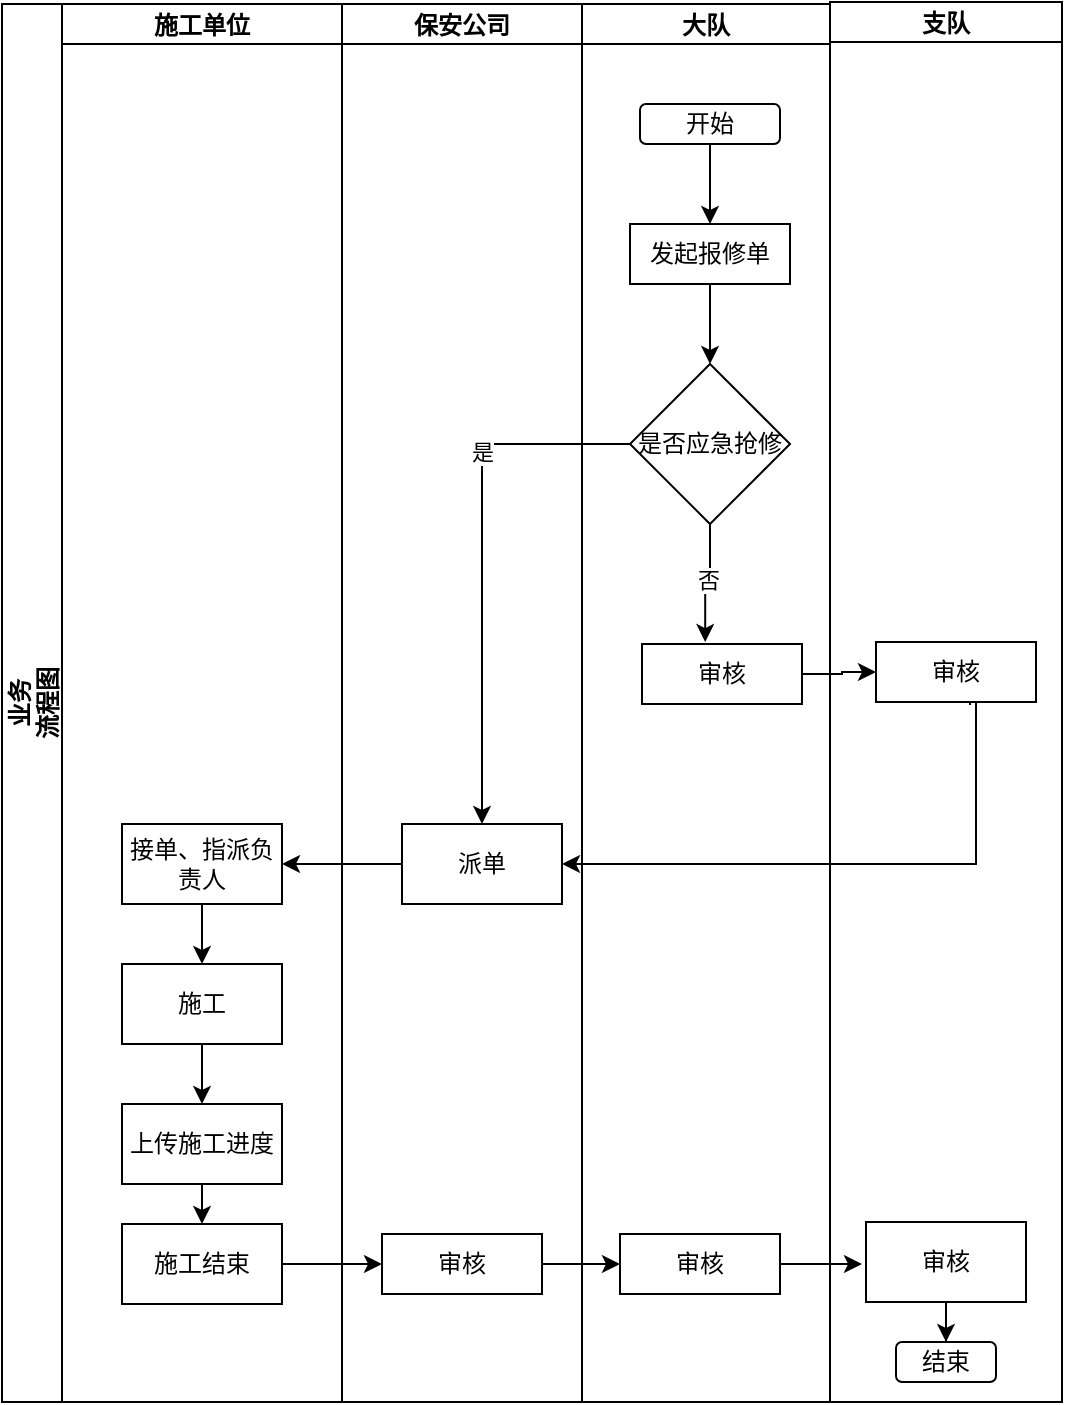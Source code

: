 <mxfile version="21.1.4" type="github">
  <diagram name="第 1 页" id="1-NrpkV6FgpOHMMqy2pU">
    <mxGraphModel dx="2074" dy="1163" grid="1" gridSize="10" guides="1" tooltips="1" connect="1" arrows="1" fold="1" page="1" pageScale="1" pageWidth="827" pageHeight="1169" math="0" shadow="0">
      <root>
        <mxCell id="0" />
        <mxCell id="1" parent="0" />
        <mxCell id="qtXOKEnL0lzx3GWqz_FI-1" value="业务&#xa;流程图" style="swimlane;childLayout=stackLayout;resizeParent=1;resizeParentMax=0;startSize=30;horizontal=0;horizontalStack=1;" parent="1" vertex="1">
          <mxGeometry x="100" y="231" width="414" height="699" as="geometry">
            <mxRectangle x="110" y="230" width="40" height="60" as="alternateBounds" />
          </mxGeometry>
        </mxCell>
        <mxCell id="qtXOKEnL0lzx3GWqz_FI-2" value="施工单位" style="swimlane;startSize=20;" parent="qtXOKEnL0lzx3GWqz_FI-1" vertex="1">
          <mxGeometry x="30" width="140" height="699" as="geometry" />
        </mxCell>
        <mxCell id="qtXOKEnL0lzx3GWqz_FI-27" style="edgeStyle=orthogonalEdgeStyle;rounded=0;orthogonalLoop=1;jettySize=auto;html=1;exitX=0.5;exitY=1;exitDx=0;exitDy=0;entryX=0.5;entryY=0;entryDx=0;entryDy=0;" parent="qtXOKEnL0lzx3GWqz_FI-2" source="qtXOKEnL0lzx3GWqz_FI-19" target="qtXOKEnL0lzx3GWqz_FI-20" edge="1">
          <mxGeometry relative="1" as="geometry" />
        </mxCell>
        <mxCell id="qtXOKEnL0lzx3GWqz_FI-19" value="接单、指派负责人" style="rounded=0;whiteSpace=wrap;html=1;" parent="qtXOKEnL0lzx3GWqz_FI-2" vertex="1">
          <mxGeometry x="30" y="410" width="80" height="40" as="geometry" />
        </mxCell>
        <mxCell id="qtXOKEnL0lzx3GWqz_FI-28" style="edgeStyle=orthogonalEdgeStyle;rounded=0;orthogonalLoop=1;jettySize=auto;html=1;exitX=0.5;exitY=1;exitDx=0;exitDy=0;entryX=0.5;entryY=0;entryDx=0;entryDy=0;" parent="qtXOKEnL0lzx3GWqz_FI-2" source="qtXOKEnL0lzx3GWqz_FI-20" target="qtXOKEnL0lzx3GWqz_FI-21" edge="1">
          <mxGeometry relative="1" as="geometry" />
        </mxCell>
        <mxCell id="qtXOKEnL0lzx3GWqz_FI-20" value="施工" style="rounded=0;whiteSpace=wrap;html=1;" parent="qtXOKEnL0lzx3GWqz_FI-2" vertex="1">
          <mxGeometry x="30" y="480" width="80" height="40" as="geometry" />
        </mxCell>
        <mxCell id="SpnQHNCDSiprw6a1xcLk-4" style="edgeStyle=orthogonalEdgeStyle;rounded=0;orthogonalLoop=1;jettySize=auto;html=1;exitX=0.5;exitY=1;exitDx=0;exitDy=0;entryX=0.5;entryY=0;entryDx=0;entryDy=0;" edge="1" parent="qtXOKEnL0lzx3GWqz_FI-2" source="qtXOKEnL0lzx3GWqz_FI-21" target="SpnQHNCDSiprw6a1xcLk-1">
          <mxGeometry relative="1" as="geometry" />
        </mxCell>
        <mxCell id="qtXOKEnL0lzx3GWqz_FI-21" value="上传施工进度" style="rounded=0;whiteSpace=wrap;html=1;" parent="qtXOKEnL0lzx3GWqz_FI-2" vertex="1">
          <mxGeometry x="30" y="550" width="80" height="40" as="geometry" />
        </mxCell>
        <mxCell id="SpnQHNCDSiprw6a1xcLk-1" value="施工结束" style="rounded=0;whiteSpace=wrap;html=1;" vertex="1" parent="qtXOKEnL0lzx3GWqz_FI-2">
          <mxGeometry x="30" y="610" width="80" height="40" as="geometry" />
        </mxCell>
        <mxCell id="qtXOKEnL0lzx3GWqz_FI-3" value="保安公司" style="swimlane;startSize=20;" parent="qtXOKEnL0lzx3GWqz_FI-1" vertex="1">
          <mxGeometry x="170" width="120" height="699" as="geometry" />
        </mxCell>
        <mxCell id="qtXOKEnL0lzx3GWqz_FI-18" value="派单" style="rounded=0;whiteSpace=wrap;html=1;" parent="qtXOKEnL0lzx3GWqz_FI-3" vertex="1">
          <mxGeometry x="30" y="410" width="80" height="40" as="geometry" />
        </mxCell>
        <mxCell id="SpnQHNCDSiprw6a1xcLk-2" value="审核" style="rounded=0;whiteSpace=wrap;html=1;" vertex="1" parent="qtXOKEnL0lzx3GWqz_FI-3">
          <mxGeometry x="20" y="615" width="80" height="30" as="geometry" />
        </mxCell>
        <mxCell id="qtXOKEnL0lzx3GWqz_FI-4" value="大队" style="swimlane;startSize=20;" parent="qtXOKEnL0lzx3GWqz_FI-1" vertex="1">
          <mxGeometry x="290" width="124" height="699" as="geometry" />
        </mxCell>
        <mxCell id="3Vf5OKtWDWAOSO-4M1Dn-8" style="edgeStyle=orthogonalEdgeStyle;rounded=0;orthogonalLoop=1;jettySize=auto;html=1;entryX=0.5;entryY=0;entryDx=0;entryDy=0;" parent="qtXOKEnL0lzx3GWqz_FI-4" source="qtXOKEnL0lzx3GWqz_FI-6" target="3Vf5OKtWDWAOSO-4M1Dn-1" edge="1">
          <mxGeometry relative="1" as="geometry" />
        </mxCell>
        <mxCell id="qtXOKEnL0lzx3GWqz_FI-6" value="发起报修单" style="rounded=0;whiteSpace=wrap;html=1;" parent="qtXOKEnL0lzx3GWqz_FI-4" vertex="1">
          <mxGeometry x="24" y="110" width="80" height="30" as="geometry" />
        </mxCell>
        <mxCell id="qtXOKEnL0lzx3GWqz_FI-5" value="开始" style="rounded=1;whiteSpace=wrap;html=1;" parent="qtXOKEnL0lzx3GWqz_FI-4" vertex="1">
          <mxGeometry x="29" y="50" width="70" height="20" as="geometry" />
        </mxCell>
        <mxCell id="qtXOKEnL0lzx3GWqz_FI-7" style="edgeStyle=orthogonalEdgeStyle;rounded=0;orthogonalLoop=1;jettySize=auto;html=1;exitX=0.5;exitY=1;exitDx=0;exitDy=0;entryX=0.5;entryY=0;entryDx=0;entryDy=0;" parent="qtXOKEnL0lzx3GWqz_FI-4" source="qtXOKEnL0lzx3GWqz_FI-5" target="qtXOKEnL0lzx3GWqz_FI-6" edge="1">
          <mxGeometry relative="1" as="geometry" />
        </mxCell>
        <mxCell id="Z9ltKsfPP9O1XDe6ewwA-6" value="审核" style="rounded=0;whiteSpace=wrap;html=1;" parent="qtXOKEnL0lzx3GWqz_FI-4" vertex="1">
          <mxGeometry x="30" y="320" width="80" height="30" as="geometry" />
        </mxCell>
        <mxCell id="3Vf5OKtWDWAOSO-4M1Dn-3" style="edgeStyle=orthogonalEdgeStyle;rounded=0;orthogonalLoop=1;jettySize=auto;html=1;entryX=0.395;entryY=-0.033;entryDx=0;entryDy=0;entryPerimeter=0;" parent="qtXOKEnL0lzx3GWqz_FI-4" source="3Vf5OKtWDWAOSO-4M1Dn-1" target="Z9ltKsfPP9O1XDe6ewwA-6" edge="1">
          <mxGeometry relative="1" as="geometry" />
        </mxCell>
        <mxCell id="3Vf5OKtWDWAOSO-4M1Dn-5" value="否" style="edgeLabel;html=1;align=center;verticalAlign=middle;resizable=0;points=[];" parent="3Vf5OKtWDWAOSO-4M1Dn-3" vertex="1" connectable="0">
          <mxGeometry x="-0.091" y="-1" relative="1" as="geometry">
            <mxPoint as="offset" />
          </mxGeometry>
        </mxCell>
        <mxCell id="3Vf5OKtWDWAOSO-4M1Dn-1" value="是否应急抢修" style="rhombus;whiteSpace=wrap;html=1;" parent="qtXOKEnL0lzx3GWqz_FI-4" vertex="1">
          <mxGeometry x="24" y="180" width="80" height="80" as="geometry" />
        </mxCell>
        <mxCell id="SpnQHNCDSiprw6a1xcLk-11" style="edgeStyle=orthogonalEdgeStyle;rounded=0;orthogonalLoop=1;jettySize=auto;html=1;exitX=1;exitY=0.5;exitDx=0;exitDy=0;" edge="1" parent="qtXOKEnL0lzx3GWqz_FI-4" source="SpnQHNCDSiprw6a1xcLk-5">
          <mxGeometry relative="1" as="geometry">
            <mxPoint x="140" y="630" as="targetPoint" />
          </mxGeometry>
        </mxCell>
        <mxCell id="SpnQHNCDSiprw6a1xcLk-5" value="审核" style="rounded=0;whiteSpace=wrap;html=1;" vertex="1" parent="qtXOKEnL0lzx3GWqz_FI-4">
          <mxGeometry x="19" y="615" width="80" height="30" as="geometry" />
        </mxCell>
        <mxCell id="qtXOKEnL0lzx3GWqz_FI-26" style="edgeStyle=orthogonalEdgeStyle;rounded=0;orthogonalLoop=1;jettySize=auto;html=1;entryX=1;entryY=0.5;entryDx=0;entryDy=0;" parent="qtXOKEnL0lzx3GWqz_FI-1" source="qtXOKEnL0lzx3GWqz_FI-18" target="qtXOKEnL0lzx3GWqz_FI-19" edge="1">
          <mxGeometry relative="1" as="geometry" />
        </mxCell>
        <mxCell id="3Vf5OKtWDWAOSO-4M1Dn-6" style="edgeStyle=orthogonalEdgeStyle;rounded=0;orthogonalLoop=1;jettySize=auto;html=1;exitX=0;exitY=0.5;exitDx=0;exitDy=0;" parent="qtXOKEnL0lzx3GWqz_FI-1" source="3Vf5OKtWDWAOSO-4M1Dn-1" target="qtXOKEnL0lzx3GWqz_FI-18" edge="1">
          <mxGeometry relative="1" as="geometry" />
        </mxCell>
        <mxCell id="3Vf5OKtWDWAOSO-4M1Dn-7" value="是" style="edgeLabel;html=1;align=center;verticalAlign=middle;resizable=0;points=[];" parent="3Vf5OKtWDWAOSO-4M1Dn-6" vertex="1" connectable="0">
          <mxGeometry x="-0.412" relative="1" as="geometry">
            <mxPoint as="offset" />
          </mxGeometry>
        </mxCell>
        <mxCell id="SpnQHNCDSiprw6a1xcLk-3" style="edgeStyle=orthogonalEdgeStyle;rounded=0;orthogonalLoop=1;jettySize=auto;html=1;entryX=0;entryY=0.5;entryDx=0;entryDy=0;" edge="1" parent="qtXOKEnL0lzx3GWqz_FI-1" source="SpnQHNCDSiprw6a1xcLk-1" target="SpnQHNCDSiprw6a1xcLk-2">
          <mxGeometry relative="1" as="geometry" />
        </mxCell>
        <mxCell id="SpnQHNCDSiprw6a1xcLk-7" style="edgeStyle=orthogonalEdgeStyle;rounded=0;orthogonalLoop=1;jettySize=auto;html=1;exitX=1;exitY=0.5;exitDx=0;exitDy=0;entryX=0;entryY=0.5;entryDx=0;entryDy=0;" edge="1" parent="qtXOKEnL0lzx3GWqz_FI-1" source="SpnQHNCDSiprw6a1xcLk-2" target="SpnQHNCDSiprw6a1xcLk-5">
          <mxGeometry relative="1" as="geometry" />
        </mxCell>
        <mxCell id="Z9ltKsfPP9O1XDe6ewwA-1" value="支队" style="swimlane;startSize=20;" parent="1" vertex="1">
          <mxGeometry x="514" y="230" width="116" height="700" as="geometry" />
        </mxCell>
        <mxCell id="Z9ltKsfPP9O1XDe6ewwA-2" value="审核" style="rounded=0;whiteSpace=wrap;html=1;" parent="Z9ltKsfPP9O1XDe6ewwA-1" vertex="1">
          <mxGeometry x="23" y="320" width="80" height="30" as="geometry" />
        </mxCell>
        <mxCell id="SpnQHNCDSiprw6a1xcLk-15" style="edgeStyle=orthogonalEdgeStyle;rounded=0;orthogonalLoop=1;jettySize=auto;html=1;entryX=0.5;entryY=0;entryDx=0;entryDy=0;" edge="1" parent="Z9ltKsfPP9O1XDe6ewwA-1" source="SpnQHNCDSiprw6a1xcLk-9" target="SpnQHNCDSiprw6a1xcLk-13">
          <mxGeometry relative="1" as="geometry" />
        </mxCell>
        <mxCell id="SpnQHNCDSiprw6a1xcLk-9" value="审核" style="rounded=0;whiteSpace=wrap;html=1;" vertex="1" parent="Z9ltKsfPP9O1XDe6ewwA-1">
          <mxGeometry x="18" y="610" width="80" height="40" as="geometry" />
        </mxCell>
        <mxCell id="SpnQHNCDSiprw6a1xcLk-13" value="结束" style="rounded=1;whiteSpace=wrap;html=1;" vertex="1" parent="Z9ltKsfPP9O1XDe6ewwA-1">
          <mxGeometry x="33" y="670" width="50" height="20" as="geometry" />
        </mxCell>
        <mxCell id="qtXOKEnL0lzx3GWqz_FI-25" style="edgeStyle=orthogonalEdgeStyle;rounded=0;orthogonalLoop=1;jettySize=auto;html=1;entryX=1;entryY=0.5;entryDx=0;entryDy=0;exitX=0.588;exitY=1.05;exitDx=0;exitDy=0;exitPerimeter=0;" parent="1" source="Z9ltKsfPP9O1XDe6ewwA-2" target="qtXOKEnL0lzx3GWqz_FI-18" edge="1">
          <mxGeometry relative="1" as="geometry">
            <Array as="points">
              <mxPoint x="587" y="580" />
            </Array>
            <mxPoint x="440" y="380" as="sourcePoint" />
          </mxGeometry>
        </mxCell>
        <mxCell id="3Vf5OKtWDWAOSO-4M1Dn-4" style="edgeStyle=orthogonalEdgeStyle;rounded=0;orthogonalLoop=1;jettySize=auto;html=1;entryX=0;entryY=0.5;entryDx=0;entryDy=0;" parent="1" source="Z9ltKsfPP9O1XDe6ewwA-6" target="Z9ltKsfPP9O1XDe6ewwA-2" edge="1">
          <mxGeometry relative="1" as="geometry" />
        </mxCell>
      </root>
    </mxGraphModel>
  </diagram>
</mxfile>
